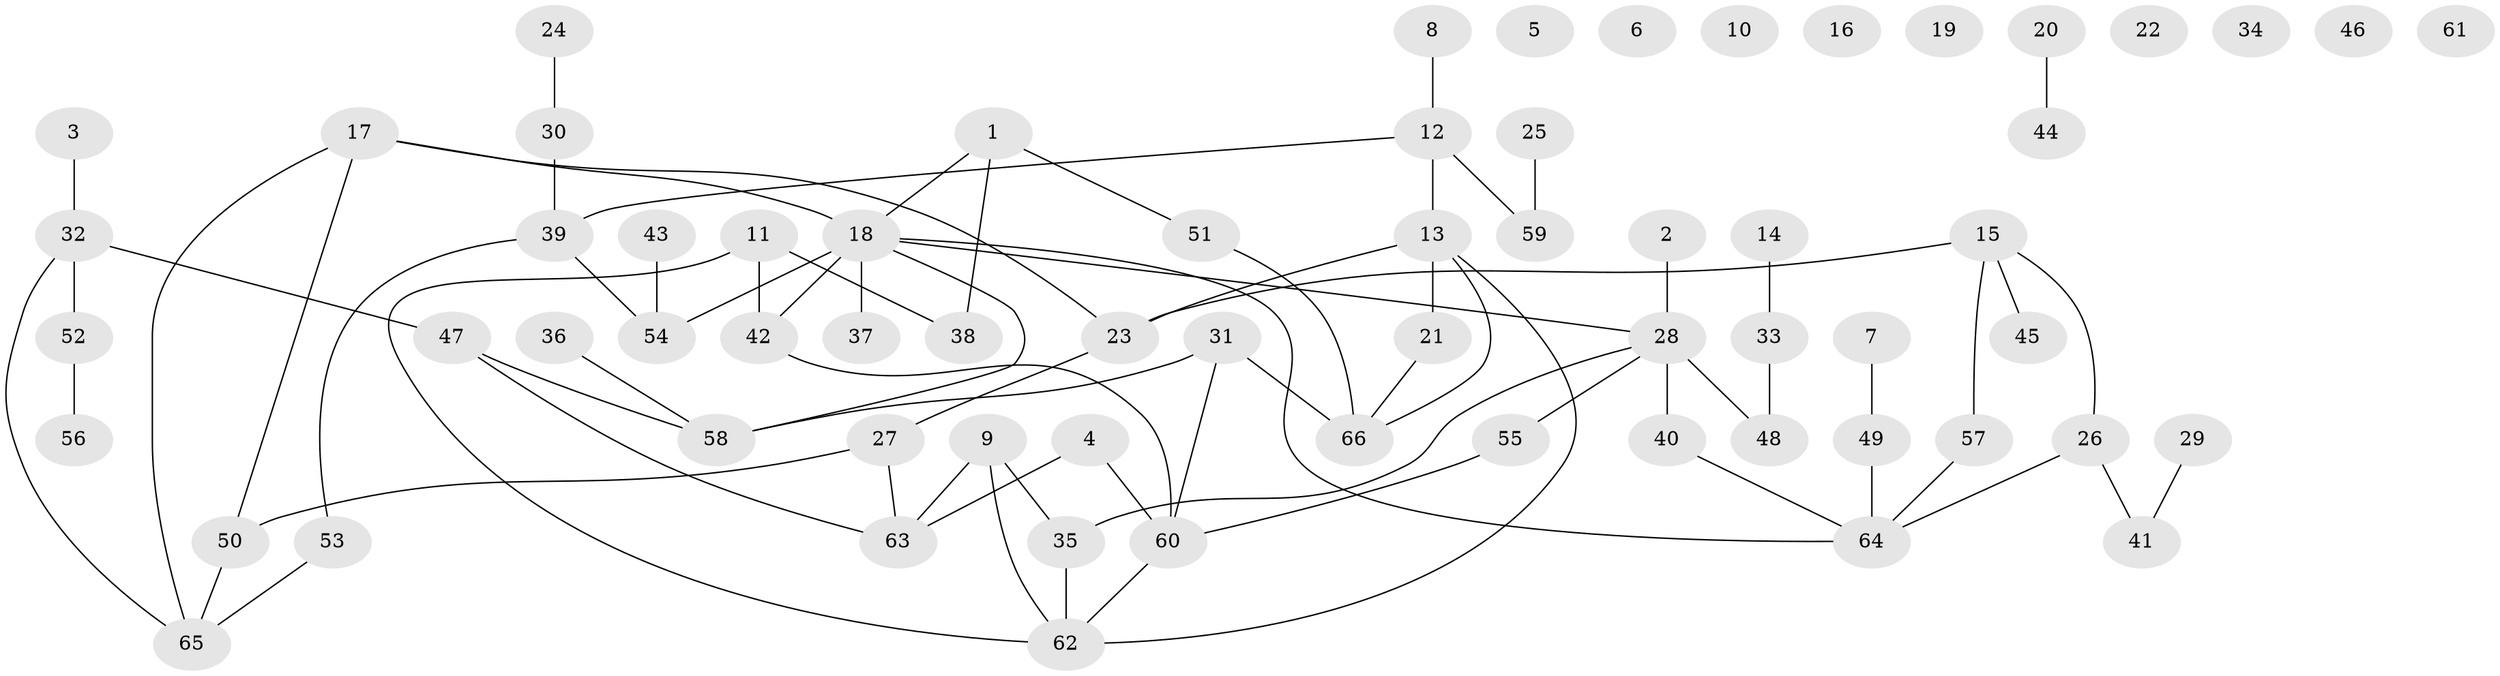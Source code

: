 // coarse degree distribution, {4: 0.034482758620689655, 1: 0.2413793103448276, 5: 0.06896551724137931, 2: 0.10344827586206896, 0: 0.3448275862068966, 3: 0.1724137931034483, 12: 0.034482758620689655}
// Generated by graph-tools (version 1.1) at 2025/16/03/04/25 18:16:45]
// undirected, 66 vertices, 76 edges
graph export_dot {
graph [start="1"]
  node [color=gray90,style=filled];
  1;
  2;
  3;
  4;
  5;
  6;
  7;
  8;
  9;
  10;
  11;
  12;
  13;
  14;
  15;
  16;
  17;
  18;
  19;
  20;
  21;
  22;
  23;
  24;
  25;
  26;
  27;
  28;
  29;
  30;
  31;
  32;
  33;
  34;
  35;
  36;
  37;
  38;
  39;
  40;
  41;
  42;
  43;
  44;
  45;
  46;
  47;
  48;
  49;
  50;
  51;
  52;
  53;
  54;
  55;
  56;
  57;
  58;
  59;
  60;
  61;
  62;
  63;
  64;
  65;
  66;
  1 -- 18;
  1 -- 38;
  1 -- 51;
  2 -- 28;
  3 -- 32;
  4 -- 60;
  4 -- 63;
  7 -- 49;
  8 -- 12;
  9 -- 35;
  9 -- 62;
  9 -- 63;
  11 -- 38;
  11 -- 42;
  11 -- 62;
  12 -- 13;
  12 -- 39;
  12 -- 59;
  13 -- 21;
  13 -- 23;
  13 -- 62;
  13 -- 66;
  14 -- 33;
  15 -- 23;
  15 -- 26;
  15 -- 45;
  15 -- 57;
  17 -- 18;
  17 -- 23;
  17 -- 50;
  17 -- 65;
  18 -- 28;
  18 -- 37;
  18 -- 42;
  18 -- 54;
  18 -- 58;
  18 -- 64;
  20 -- 44;
  21 -- 66;
  23 -- 27;
  24 -- 30;
  25 -- 59;
  26 -- 41;
  26 -- 64;
  27 -- 50;
  27 -- 63;
  28 -- 35;
  28 -- 40;
  28 -- 48;
  28 -- 55;
  29 -- 41;
  30 -- 39;
  31 -- 58;
  31 -- 60;
  31 -- 66;
  32 -- 47;
  32 -- 52;
  32 -- 65;
  33 -- 48;
  35 -- 62;
  36 -- 58;
  39 -- 53;
  39 -- 54;
  40 -- 64;
  42 -- 60;
  43 -- 54;
  47 -- 58;
  47 -- 63;
  49 -- 64;
  50 -- 65;
  51 -- 66;
  52 -- 56;
  53 -- 65;
  55 -- 60;
  57 -- 64;
  60 -- 62;
}
